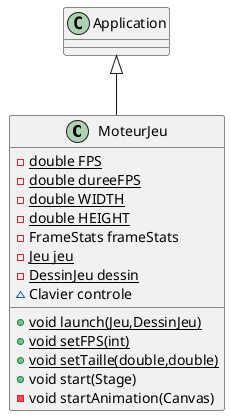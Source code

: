 @startuml
class MoteurJeu {
- {static} double FPS
- {static} double dureeFPS
- {static} double WIDTH
- {static} double HEIGHT
- FrameStats frameStats
- {static} Jeu jeu
- {static} DessinJeu dessin
~ Clavier controle
+ {static} void launch(Jeu,DessinJeu)
+ {static} void setFPS(int)
+ {static} void setTaille(double,double)
+ void start(Stage)
- void startAnimation(Canvas)
}


Application <|-- MoteurJeu
@enduml